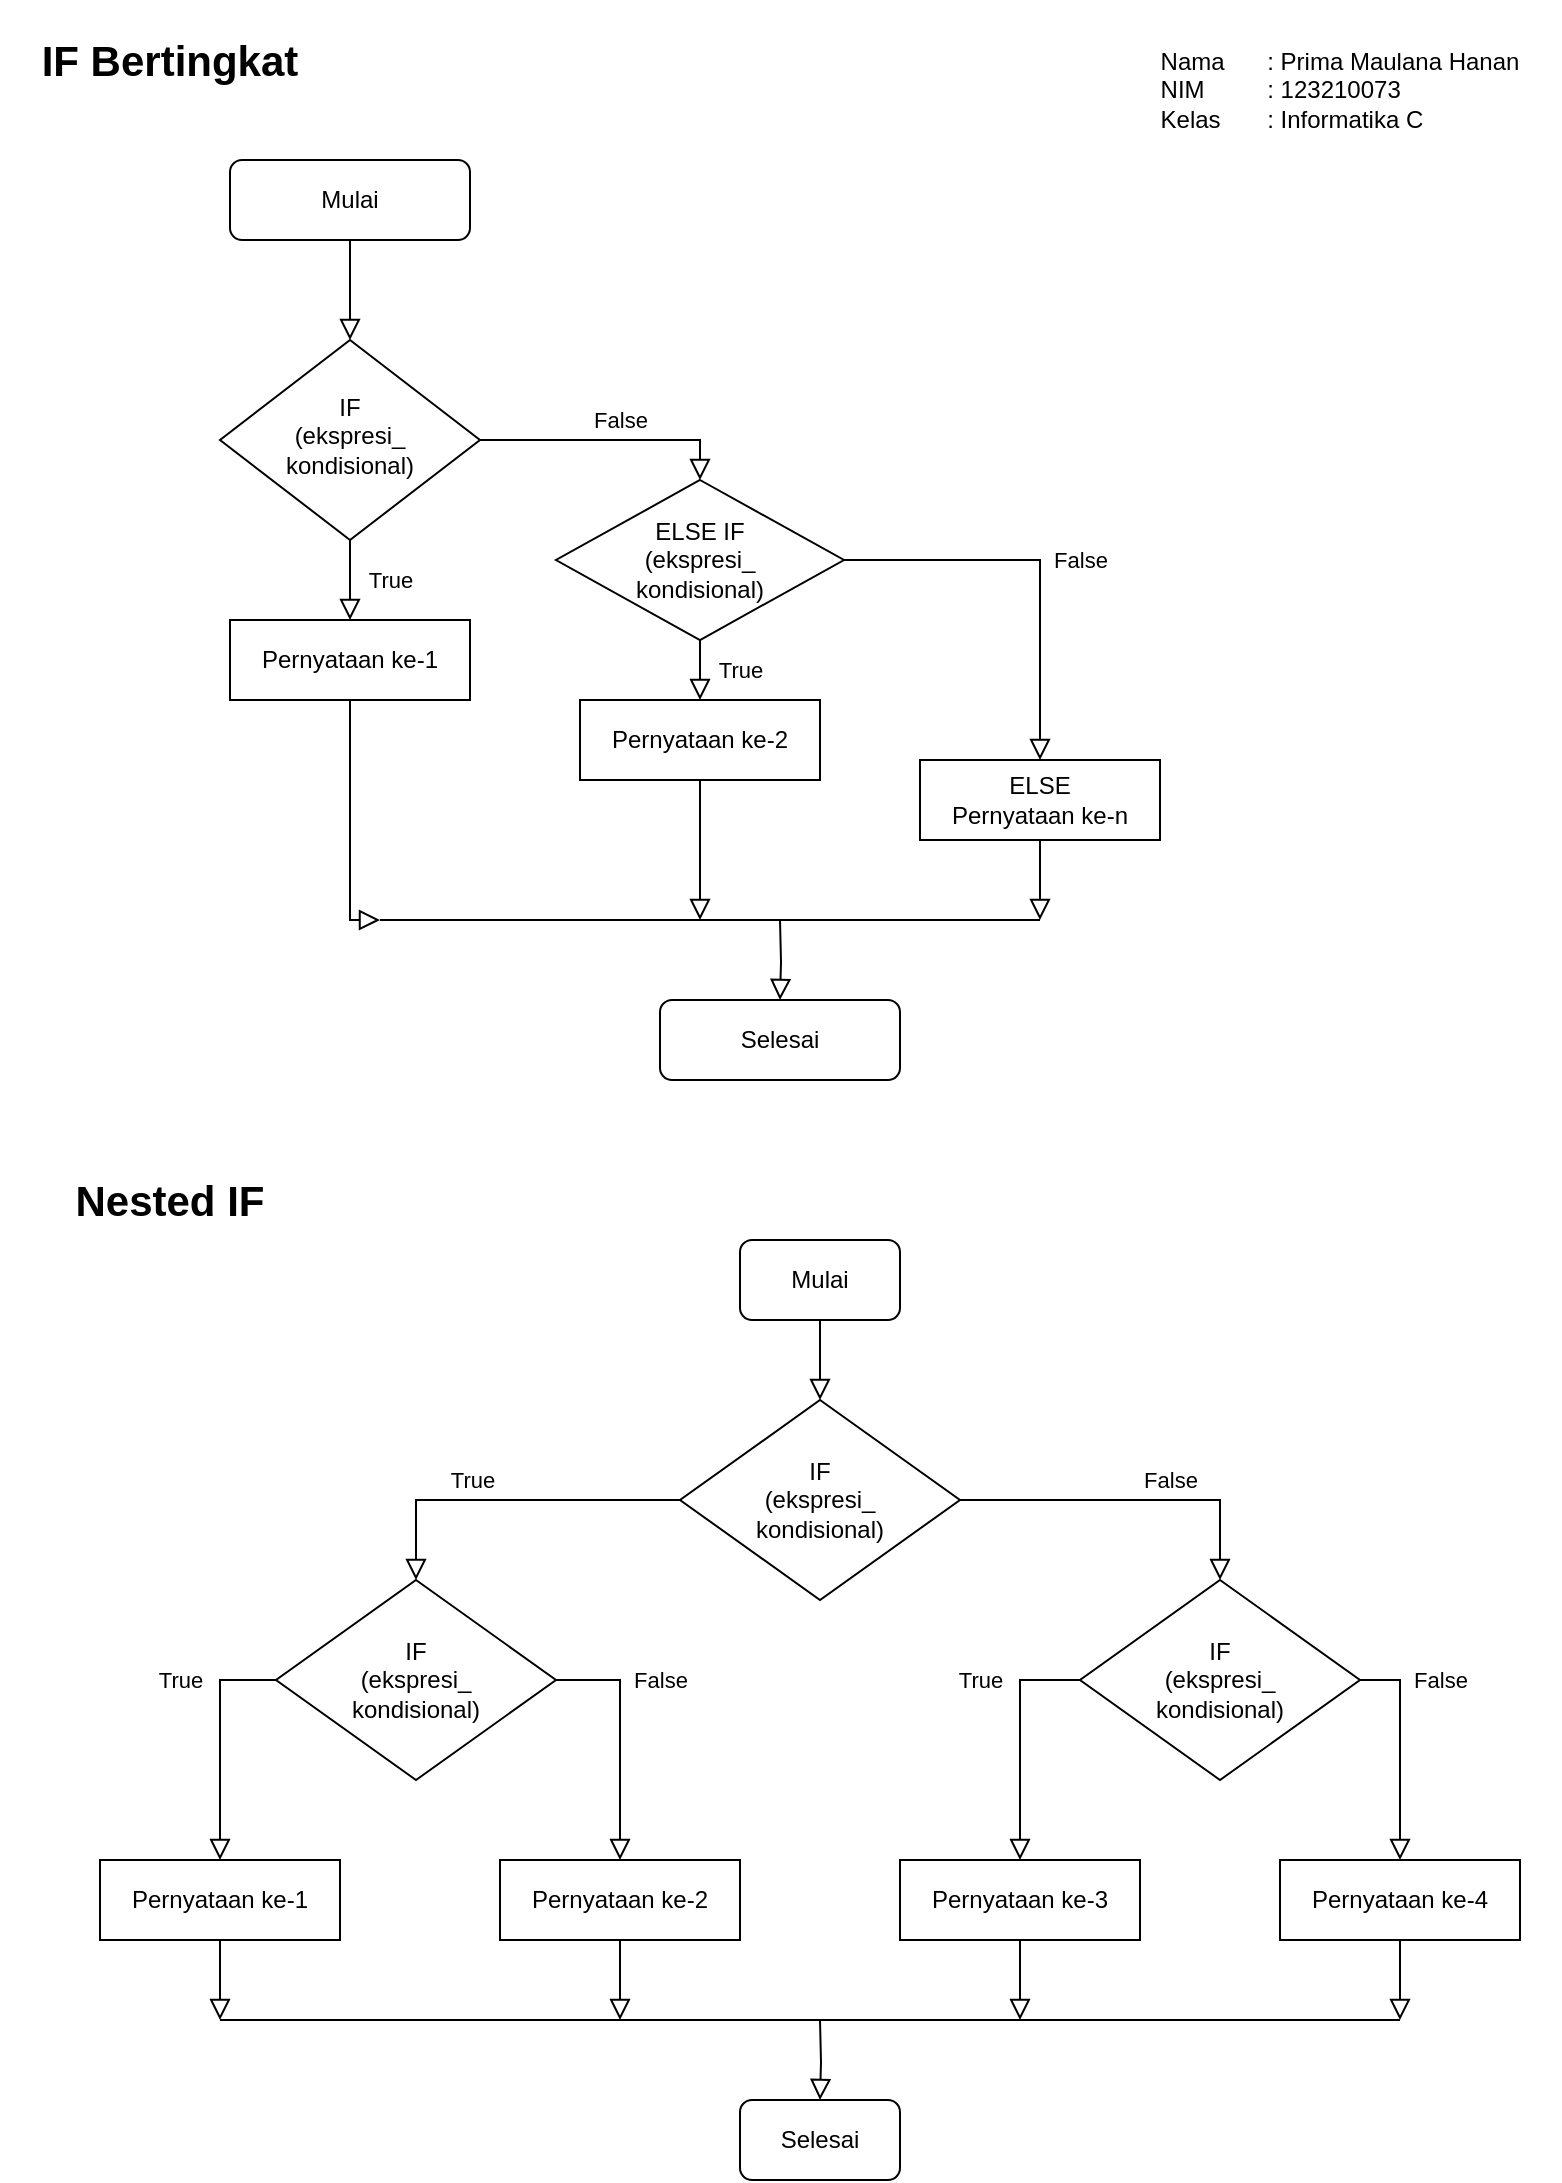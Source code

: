 <mxfile version="15.2.9" type="device"><diagram id="C5RBs43oDa-KdzZeNtuy" name="Page-1"><mxGraphModel dx="898" dy="1138" grid="1" gridSize="10" guides="1" tooltips="1" connect="1" arrows="1" fold="1" page="1" pageScale="1" pageWidth="827" pageHeight="1169" math="0" shadow="0"><root><mxCell id="WIyWlLk6GJQsqaUBKTNV-0"/><mxCell id="WIyWlLk6GJQsqaUBKTNV-1" parent="WIyWlLk6GJQsqaUBKTNV-0"/><mxCell id="WIyWlLk6GJQsqaUBKTNV-2" value="" style="rounded=0;html=1;jettySize=auto;orthogonalLoop=1;fontSize=11;endArrow=block;endFill=0;endSize=8;strokeWidth=1;shadow=0;labelBackgroundColor=none;edgeStyle=orthogonalEdgeStyle;" parent="WIyWlLk6GJQsqaUBKTNV-1" source="WIyWlLk6GJQsqaUBKTNV-3" target="WIyWlLk6GJQsqaUBKTNV-6" edge="1"><mxGeometry relative="1" as="geometry"/></mxCell><mxCell id="WIyWlLk6GJQsqaUBKTNV-3" value="Mulai" style="rounded=1;whiteSpace=wrap;html=1;fontSize=12;glass=0;strokeWidth=1;shadow=0;" parent="WIyWlLk6GJQsqaUBKTNV-1" vertex="1"><mxGeometry x="145" y="80" width="120" height="40" as="geometry"/></mxCell><mxCell id="WIyWlLk6GJQsqaUBKTNV-4" value="True" style="rounded=0;html=1;jettySize=auto;orthogonalLoop=1;fontSize=11;endArrow=block;endFill=0;endSize=8;strokeWidth=1;shadow=0;labelBackgroundColor=none;edgeStyle=orthogonalEdgeStyle;entryX=0.5;entryY=0;entryDx=0;entryDy=0;" parent="WIyWlLk6GJQsqaUBKTNV-1" source="WIyWlLk6GJQsqaUBKTNV-6" target="WIyWlLk6GJQsqaUBKTNV-12" edge="1"><mxGeometry y="20" relative="1" as="geometry"><mxPoint as="offset"/><mxPoint x="220" y="290" as="targetPoint"/></mxGeometry></mxCell><mxCell id="WIyWlLk6GJQsqaUBKTNV-6" value="IF&lt;br&gt;(ekspresi_&lt;br&gt;kondisional)" style="rhombus;whiteSpace=wrap;html=1;shadow=0;fontFamily=Helvetica;fontSize=12;align=center;strokeWidth=1;spacing=6;spacingTop=-4;" parent="WIyWlLk6GJQsqaUBKTNV-1" vertex="1"><mxGeometry x="140" y="170" width="130" height="100" as="geometry"/></mxCell><mxCell id="WIyWlLk6GJQsqaUBKTNV-7" value="Pernyataan ke-2" style="rounded=0;whiteSpace=wrap;html=1;fontSize=12;glass=0;strokeWidth=1;shadow=0;" parent="WIyWlLk6GJQsqaUBKTNV-1" vertex="1"><mxGeometry x="320" y="350" width="120" height="40" as="geometry"/></mxCell><mxCell id="WIyWlLk6GJQsqaUBKTNV-12" value="Pernyataan ke-1" style="rounded=0;whiteSpace=wrap;html=1;fontSize=12;glass=0;strokeWidth=1;shadow=0;" parent="WIyWlLk6GJQsqaUBKTNV-1" vertex="1"><mxGeometry x="145" y="310" width="120" height="40" as="geometry"/></mxCell><mxCell id="3ybW53OJG0qNovbhnrBF-1" value="ELSE IF&lt;br&gt;(ekspresi_&lt;br&gt;kondisional)" style="rhombus;whiteSpace=wrap;html=1;rounded=0;" vertex="1" parent="WIyWlLk6GJQsqaUBKTNV-1"><mxGeometry x="308" y="240" width="144" height="80" as="geometry"/></mxCell><mxCell id="3ybW53OJG0qNovbhnrBF-4" value="False" style="edgeStyle=orthogonalEdgeStyle;rounded=0;html=1;jettySize=auto;orthogonalLoop=1;fontSize=11;endArrow=block;endFill=0;endSize=8;strokeWidth=1;shadow=0;labelBackgroundColor=none;entryX=0.5;entryY=0;entryDx=0;entryDy=0;exitX=1;exitY=0.5;exitDx=0;exitDy=0;" edge="1" parent="WIyWlLk6GJQsqaUBKTNV-1" source="WIyWlLk6GJQsqaUBKTNV-6" target="3ybW53OJG0qNovbhnrBF-1"><mxGeometry x="0.077" y="10" relative="1" as="geometry"><mxPoint as="offset"/><mxPoint x="270" y="210" as="sourcePoint"/><mxPoint x="310" y="270" as="targetPoint"/></mxGeometry></mxCell><mxCell id="3ybW53OJG0qNovbhnrBF-8" value="True" style="rounded=0;html=1;jettySize=auto;orthogonalLoop=1;fontSize=11;endArrow=block;endFill=0;endSize=8;strokeWidth=1;shadow=0;labelBackgroundColor=none;edgeStyle=orthogonalEdgeStyle;entryX=0.5;entryY=0;entryDx=0;entryDy=0;exitX=0.5;exitY=1;exitDx=0;exitDy=0;" edge="1" parent="WIyWlLk6GJQsqaUBKTNV-1" source="3ybW53OJG0qNovbhnrBF-1" target="WIyWlLk6GJQsqaUBKTNV-7"><mxGeometry y="20" relative="1" as="geometry"><mxPoint as="offset"/><mxPoint x="380" y="300" as="sourcePoint"/><mxPoint x="230" y="300" as="targetPoint"/></mxGeometry></mxCell><mxCell id="3ybW53OJG0qNovbhnrBF-9" value="ELSE&lt;br&gt;Pernyataan ke-n" style="rounded=0;whiteSpace=wrap;html=1;fontSize=12;glass=0;strokeWidth=1;shadow=0;" vertex="1" parent="WIyWlLk6GJQsqaUBKTNV-1"><mxGeometry x="490" y="380" width="120" height="40" as="geometry"/></mxCell><mxCell id="3ybW53OJG0qNovbhnrBF-10" value="False" style="edgeStyle=orthogonalEdgeStyle;rounded=0;html=1;jettySize=auto;orthogonalLoop=1;fontSize=11;endArrow=block;endFill=0;endSize=8;strokeWidth=1;shadow=0;labelBackgroundColor=none;entryX=0.5;entryY=0;entryDx=0;entryDy=0;exitX=1;exitY=0.5;exitDx=0;exitDy=0;" edge="1" parent="WIyWlLk6GJQsqaUBKTNV-1" source="3ybW53OJG0qNovbhnrBF-1" target="3ybW53OJG0qNovbhnrBF-9"><mxGeometry x="-0.01" y="20" relative="1" as="geometry"><mxPoint as="offset"/><mxPoint x="280" y="220" as="sourcePoint"/><mxPoint x="390" y="240" as="targetPoint"/></mxGeometry></mxCell><mxCell id="3ybW53OJG0qNovbhnrBF-11" value="" style="rounded=0;html=1;jettySize=auto;orthogonalLoop=1;fontSize=11;endArrow=block;endFill=0;endSize=8;strokeWidth=1;shadow=0;labelBackgroundColor=none;edgeStyle=orthogonalEdgeStyle;exitX=0.5;exitY=1;exitDx=0;exitDy=0;" edge="1" parent="WIyWlLk6GJQsqaUBKTNV-1" source="WIyWlLk6GJQsqaUBKTNV-12"><mxGeometry y="20" relative="1" as="geometry"><mxPoint as="offset"/><mxPoint x="230" y="260" as="sourcePoint"/><mxPoint x="220" y="460" as="targetPoint"/><Array as="points"><mxPoint x="205" y="460"/></Array></mxGeometry></mxCell><mxCell id="3ybW53OJG0qNovbhnrBF-12" value="" style="rounded=0;html=1;jettySize=auto;orthogonalLoop=1;fontSize=11;endArrow=block;endFill=0;endSize=8;strokeWidth=1;shadow=0;labelBackgroundColor=none;edgeStyle=orthogonalEdgeStyle;exitX=0.5;exitY=1;exitDx=0;exitDy=0;" edge="1" parent="WIyWlLk6GJQsqaUBKTNV-1" source="WIyWlLk6GJQsqaUBKTNV-7"><mxGeometry y="20" relative="1" as="geometry"><mxPoint as="offset"/><mxPoint x="360" y="400" as="sourcePoint"/><mxPoint x="380" y="460" as="targetPoint"/></mxGeometry></mxCell><mxCell id="3ybW53OJG0qNovbhnrBF-13" value="" style="rounded=0;html=1;jettySize=auto;orthogonalLoop=1;fontSize=11;endArrow=block;endFill=0;endSize=8;strokeWidth=1;shadow=0;labelBackgroundColor=none;edgeStyle=orthogonalEdgeStyle;exitX=0.5;exitY=1;exitDx=0;exitDy=0;" edge="1" parent="WIyWlLk6GJQsqaUBKTNV-1" source="3ybW53OJG0qNovbhnrBF-9"><mxGeometry y="20" relative="1" as="geometry"><mxPoint as="offset"/><mxPoint x="250" y="280" as="sourcePoint"/><mxPoint x="550" y="460" as="targetPoint"/></mxGeometry></mxCell><mxCell id="3ybW53OJG0qNovbhnrBF-15" value="" style="endArrow=none;html=1;" edge="1" parent="WIyWlLk6GJQsqaUBKTNV-1"><mxGeometry width="50" height="50" relative="1" as="geometry"><mxPoint x="220" y="460" as="sourcePoint"/><mxPoint x="550" y="460" as="targetPoint"/></mxGeometry></mxCell><mxCell id="3ybW53OJG0qNovbhnrBF-18" value="" style="rounded=0;html=1;jettySize=auto;orthogonalLoop=1;fontSize=11;endArrow=block;endFill=0;endSize=8;strokeWidth=1;shadow=0;labelBackgroundColor=none;edgeStyle=orthogonalEdgeStyle;entryX=0.5;entryY=0;entryDx=0;entryDy=0;" edge="1" parent="WIyWlLk6GJQsqaUBKTNV-1" target="3ybW53OJG0qNovbhnrBF-20"><mxGeometry y="20" relative="1" as="geometry"><mxPoint as="offset"/><mxPoint x="420" y="460" as="sourcePoint"/><mxPoint x="410" y="500" as="targetPoint"/></mxGeometry></mxCell><mxCell id="3ybW53OJG0qNovbhnrBF-20" value="Selesai" style="rounded=1;whiteSpace=wrap;html=1;fontSize=12;glass=0;strokeWidth=1;shadow=0;" vertex="1" parent="WIyWlLk6GJQsqaUBKTNV-1"><mxGeometry x="360" y="500" width="120" height="40" as="geometry"/></mxCell><mxCell id="3ybW53OJG0qNovbhnrBF-21" value="&lt;b&gt;&lt;font style=&quot;font-size: 21px&quot;&gt;Nested IF&lt;/font&gt;&lt;/b&gt;" style="text;html=1;strokeColor=none;fillColor=none;align=center;verticalAlign=middle;whiteSpace=wrap;rounded=0;" vertex="1" parent="WIyWlLk6GJQsqaUBKTNV-1"><mxGeometry x="30" y="570" width="170" height="60" as="geometry"/></mxCell><mxCell id="3ybW53OJG0qNovbhnrBF-22" value="&lt;b&gt;&lt;font style=&quot;font-size: 21px&quot;&gt;IF Bertingkat&lt;/font&gt;&lt;/b&gt;" style="text;html=1;strokeColor=none;fillColor=none;align=center;verticalAlign=middle;whiteSpace=wrap;rounded=0;" vertex="1" parent="WIyWlLk6GJQsqaUBKTNV-1"><mxGeometry x="30" width="170" height="60" as="geometry"/></mxCell><mxCell id="3ybW53OJG0qNovbhnrBF-23" value="Mulai" style="rounded=1;whiteSpace=wrap;html=1;align=center;verticalAlign=middle;" vertex="1" parent="WIyWlLk6GJQsqaUBKTNV-1"><mxGeometry x="400" y="620" width="80" height="40" as="geometry"/></mxCell><mxCell id="3ybW53OJG0qNovbhnrBF-24" value="IF&lt;br&gt;(ekspresi_&lt;br&gt;kondisional)" style="rhombus;whiteSpace=wrap;html=1;rounded=0;" vertex="1" parent="WIyWlLk6GJQsqaUBKTNV-1"><mxGeometry x="370" y="700" width="140" height="100" as="geometry"/></mxCell><mxCell id="3ybW53OJG0qNovbhnrBF-25" value="IF&lt;br&gt;(ekspresi_&lt;br&gt;kondisional)" style="rhombus;whiteSpace=wrap;html=1;rounded=0;" vertex="1" parent="WIyWlLk6GJQsqaUBKTNV-1"><mxGeometry x="168" y="790" width="140" height="100" as="geometry"/></mxCell><mxCell id="3ybW53OJG0qNovbhnrBF-26" value="IF&lt;br&gt;(ekspresi_&lt;br&gt;kondisional)" style="rhombus;whiteSpace=wrap;html=1;rounded=0;" vertex="1" parent="WIyWlLk6GJQsqaUBKTNV-1"><mxGeometry x="570" y="790" width="140" height="100" as="geometry"/></mxCell><mxCell id="3ybW53OJG0qNovbhnrBF-30" value="True" style="rounded=0;html=1;jettySize=auto;orthogonalLoop=1;fontSize=11;endArrow=block;endFill=0;endSize=8;strokeWidth=1;shadow=0;labelBackgroundColor=none;edgeStyle=orthogonalEdgeStyle;entryX=0.5;entryY=0;entryDx=0;entryDy=0;exitX=0;exitY=0.5;exitDx=0;exitDy=0;" edge="1" parent="WIyWlLk6GJQsqaUBKTNV-1" source="3ybW53OJG0qNovbhnrBF-24" target="3ybW53OJG0qNovbhnrBF-25"><mxGeometry x="0.212" y="-10" relative="1" as="geometry"><mxPoint as="offset"/><mxPoint x="237.5" y="690" as="sourcePoint"/><mxPoint x="237.5" y="730" as="targetPoint"/></mxGeometry></mxCell><mxCell id="3ybW53OJG0qNovbhnrBF-32" value="Pernyataan ke-1" style="rounded=0;whiteSpace=wrap;html=1;fontSize=12;glass=0;strokeWidth=1;shadow=0;" vertex="1" parent="WIyWlLk6GJQsqaUBKTNV-1"><mxGeometry x="80" y="930" width="120" height="40" as="geometry"/></mxCell><mxCell id="3ybW53OJG0qNovbhnrBF-33" value="True" style="rounded=0;html=1;jettySize=auto;orthogonalLoop=1;fontSize=11;endArrow=block;endFill=0;endSize=8;strokeWidth=1;shadow=0;labelBackgroundColor=none;edgeStyle=orthogonalEdgeStyle;entryX=0.5;entryY=0;entryDx=0;entryDy=0;exitX=0;exitY=0.5;exitDx=0;exitDy=0;" edge="1" parent="WIyWlLk6GJQsqaUBKTNV-1" source="3ybW53OJG0qNovbhnrBF-25" target="3ybW53OJG0qNovbhnrBF-32"><mxGeometry x="-0.525" y="-20" relative="1" as="geometry"><mxPoint as="offset"/><mxPoint x="340" y="760" as="sourcePoint"/><mxPoint x="248" y="800" as="targetPoint"/></mxGeometry></mxCell><mxCell id="3ybW53OJG0qNovbhnrBF-34" value="Pernyataan ke-2" style="rounded=0;whiteSpace=wrap;html=1;fontSize=12;glass=0;strokeWidth=1;shadow=0;" vertex="1" parent="WIyWlLk6GJQsqaUBKTNV-1"><mxGeometry x="280" y="930" width="120" height="40" as="geometry"/></mxCell><mxCell id="3ybW53OJG0qNovbhnrBF-35" value="False" style="edgeStyle=orthogonalEdgeStyle;rounded=0;html=1;jettySize=auto;orthogonalLoop=1;fontSize=11;endArrow=block;endFill=0;endSize=8;strokeWidth=1;shadow=0;labelBackgroundColor=none;entryX=0.5;entryY=0;entryDx=0;entryDy=0;exitX=1;exitY=0.5;exitDx=0;exitDy=0;" edge="1" parent="WIyWlLk6GJQsqaUBKTNV-1" source="3ybW53OJG0qNovbhnrBF-25" target="3ybW53OJG0qNovbhnrBF-34"><mxGeometry x="-0.475" y="20" relative="1" as="geometry"><mxPoint as="offset"/><mxPoint x="330" y="840" as="sourcePoint"/><mxPoint x="440" y="860" as="targetPoint"/></mxGeometry></mxCell><mxCell id="3ybW53OJG0qNovbhnrBF-36" value="False" style="edgeStyle=orthogonalEdgeStyle;rounded=0;html=1;jettySize=auto;orthogonalLoop=1;fontSize=11;endArrow=block;endFill=0;endSize=8;strokeWidth=1;shadow=0;labelBackgroundColor=none;entryX=0.5;entryY=0;entryDx=0;entryDy=0;exitX=1;exitY=0.5;exitDx=0;exitDy=0;" edge="1" parent="WIyWlLk6GJQsqaUBKTNV-1" source="3ybW53OJG0qNovbhnrBF-24" target="3ybW53OJG0qNovbhnrBF-26"><mxGeometry x="0.231" y="10" relative="1" as="geometry"><mxPoint as="offset"/><mxPoint x="534" y="690" as="sourcePoint"/><mxPoint x="566" y="780" as="targetPoint"/></mxGeometry></mxCell><mxCell id="3ybW53OJG0qNovbhnrBF-37" value="Pernyataan ke-3" style="rounded=0;whiteSpace=wrap;html=1;fontSize=12;glass=0;strokeWidth=1;shadow=0;" vertex="1" parent="WIyWlLk6GJQsqaUBKTNV-1"><mxGeometry x="480" y="930" width="120" height="40" as="geometry"/></mxCell><mxCell id="3ybW53OJG0qNovbhnrBF-38" value="Pernyataan ke-4" style="rounded=0;whiteSpace=wrap;html=1;fontSize=12;glass=0;strokeWidth=1;shadow=0;" vertex="1" parent="WIyWlLk6GJQsqaUBKTNV-1"><mxGeometry x="670" y="930" width="120" height="40" as="geometry"/></mxCell><mxCell id="3ybW53OJG0qNovbhnrBF-39" value="True" style="rounded=0;html=1;jettySize=auto;orthogonalLoop=1;fontSize=11;endArrow=block;endFill=0;endSize=8;strokeWidth=1;shadow=0;labelBackgroundColor=none;edgeStyle=orthogonalEdgeStyle;entryX=0.5;entryY=0;entryDx=0;entryDy=0;exitX=0;exitY=0.5;exitDx=0;exitDy=0;" edge="1" parent="WIyWlLk6GJQsqaUBKTNV-1" source="3ybW53OJG0qNovbhnrBF-26" target="3ybW53OJG0qNovbhnrBF-37"><mxGeometry x="-0.5" y="-20" relative="1" as="geometry"><mxPoint as="offset"/><mxPoint x="518" y="820" as="sourcePoint"/><mxPoint x="490" y="910" as="targetPoint"/></mxGeometry></mxCell><mxCell id="3ybW53OJG0qNovbhnrBF-40" value="False" style="edgeStyle=orthogonalEdgeStyle;rounded=0;html=1;jettySize=auto;orthogonalLoop=1;fontSize=11;endArrow=block;endFill=0;endSize=8;strokeWidth=1;shadow=0;labelBackgroundColor=none;entryX=0.5;entryY=0;entryDx=0;entryDy=0;exitX=1;exitY=0.5;exitDx=0;exitDy=0;" edge="1" parent="WIyWlLk6GJQsqaUBKTNV-1" source="3ybW53OJG0qNovbhnrBF-26" target="3ybW53OJG0qNovbhnrBF-38"><mxGeometry x="-0.636" y="20" relative="1" as="geometry"><mxPoint as="offset"/><mxPoint x="758" y="810" as="sourcePoint"/><mxPoint x="790" y="900" as="targetPoint"/></mxGeometry></mxCell><mxCell id="3ybW53OJG0qNovbhnrBF-41" value="" style="rounded=0;html=1;jettySize=auto;orthogonalLoop=1;fontSize=11;endArrow=block;endFill=0;endSize=8;strokeWidth=1;shadow=0;labelBackgroundColor=none;edgeStyle=orthogonalEdgeStyle;exitX=0.5;exitY=1;exitDx=0;exitDy=0;" edge="1" parent="WIyWlLk6GJQsqaUBKTNV-1" source="3ybW53OJG0qNovbhnrBF-32"><mxGeometry y="20" relative="1" as="geometry"><mxPoint as="offset"/><mxPoint x="140" y="980" as="sourcePoint"/><mxPoint x="140" y="1010" as="targetPoint"/></mxGeometry></mxCell><mxCell id="3ybW53OJG0qNovbhnrBF-42" value="" style="endArrow=none;html=1;" edge="1" parent="WIyWlLk6GJQsqaUBKTNV-1"><mxGeometry width="50" height="50" relative="1" as="geometry"><mxPoint x="140" y="1010" as="sourcePoint"/><mxPoint x="730" y="1010" as="targetPoint"/></mxGeometry></mxCell><mxCell id="3ybW53OJG0qNovbhnrBF-43" value="" style="rounded=0;html=1;jettySize=auto;orthogonalLoop=1;fontSize=11;endArrow=block;endFill=0;endSize=8;strokeWidth=1;shadow=0;labelBackgroundColor=none;edgeStyle=orthogonalEdgeStyle;exitX=0.5;exitY=1;exitDx=0;exitDy=0;" edge="1" parent="WIyWlLk6GJQsqaUBKTNV-1" source="3ybW53OJG0qNovbhnrBF-34"><mxGeometry y="20" relative="1" as="geometry"><mxPoint as="offset"/><mxPoint x="150" y="980" as="sourcePoint"/><mxPoint x="340" y="1010" as="targetPoint"/></mxGeometry></mxCell><mxCell id="3ybW53OJG0qNovbhnrBF-44" value="" style="rounded=0;html=1;jettySize=auto;orthogonalLoop=1;fontSize=11;endArrow=block;endFill=0;endSize=8;strokeWidth=1;shadow=0;labelBackgroundColor=none;edgeStyle=orthogonalEdgeStyle;exitX=0.5;exitY=1;exitDx=0;exitDy=0;" edge="1" parent="WIyWlLk6GJQsqaUBKTNV-1" source="3ybW53OJG0qNovbhnrBF-37"><mxGeometry y="20" relative="1" as="geometry"><mxPoint as="offset"/><mxPoint x="160" y="990" as="sourcePoint"/><mxPoint x="540" y="1010" as="targetPoint"/></mxGeometry></mxCell><mxCell id="3ybW53OJG0qNovbhnrBF-45" value="" style="rounded=0;html=1;jettySize=auto;orthogonalLoop=1;fontSize=11;endArrow=block;endFill=0;endSize=8;strokeWidth=1;shadow=0;labelBackgroundColor=none;edgeStyle=orthogonalEdgeStyle;exitX=0.5;exitY=1;exitDx=0;exitDy=0;" edge="1" parent="WIyWlLk6GJQsqaUBKTNV-1" source="3ybW53OJG0qNovbhnrBF-38"><mxGeometry y="20" relative="1" as="geometry"><mxPoint as="offset"/><mxPoint x="170" y="1000" as="sourcePoint"/><mxPoint x="730" y="1010" as="targetPoint"/></mxGeometry></mxCell><mxCell id="3ybW53OJG0qNovbhnrBF-46" value="" style="rounded=0;html=1;jettySize=auto;orthogonalLoop=1;fontSize=11;endArrow=block;endFill=0;endSize=8;strokeWidth=1;shadow=0;labelBackgroundColor=none;edgeStyle=orthogonalEdgeStyle;entryX=0.5;entryY=0;entryDx=0;entryDy=0;" edge="1" parent="WIyWlLk6GJQsqaUBKTNV-1" target="3ybW53OJG0qNovbhnrBF-47"><mxGeometry y="20" relative="1" as="geometry"><mxPoint as="offset"/><mxPoint x="440" y="1010" as="sourcePoint"/><mxPoint x="440" y="1050" as="targetPoint"/></mxGeometry></mxCell><mxCell id="3ybW53OJG0qNovbhnrBF-47" value="Selesai" style="rounded=1;whiteSpace=wrap;html=1;align=center;verticalAlign=middle;" vertex="1" parent="WIyWlLk6GJQsqaUBKTNV-1"><mxGeometry x="400" y="1050" width="80" height="40" as="geometry"/></mxCell><mxCell id="3ybW53OJG0qNovbhnrBF-48" value="" style="rounded=0;html=1;jettySize=auto;orthogonalLoop=1;fontSize=11;endArrow=block;endFill=0;endSize=8;strokeWidth=1;shadow=0;labelBackgroundColor=none;edgeStyle=orthogonalEdgeStyle;entryX=0.5;entryY=0;entryDx=0;entryDy=0;exitX=0.5;exitY=1;exitDx=0;exitDy=0;" edge="1" parent="WIyWlLk6GJQsqaUBKTNV-1" source="3ybW53OJG0qNovbhnrBF-23" target="3ybW53OJG0qNovbhnrBF-24"><mxGeometry y="20" relative="1" as="geometry"><mxPoint as="offset"/><mxPoint x="520" y="660" as="sourcePoint"/><mxPoint x="520" y="700" as="targetPoint"/></mxGeometry></mxCell><mxCell id="FeE5UsefqLhALI3n9UtB-0" value="&lt;div style=&quot;text-align: left&quot;&gt;&lt;span&gt;Nama &lt;span style=&quot;white-space: pre&quot;&gt;&#9;&lt;/span&gt;: Prima Maulana Hanan&lt;/span&gt;&lt;/div&gt;&lt;div style=&quot;text-align: left&quot;&gt;NIM&lt;span style=&quot;white-space: pre&quot;&gt;&#9;&lt;span style=&quot;white-space: pre&quot;&gt;&#9;&lt;/span&gt;:&lt;/span&gt;&amp;nbsp;123210073&lt;/div&gt;&lt;div style=&quot;text-align: left&quot;&gt;Kelas&lt;span style=&quot;white-space: pre&quot;&gt;&#9;&lt;/span&gt;: Informatika C&lt;/div&gt;" style="text;html=1;strokeColor=none;fillColor=none;align=center;verticalAlign=middle;whiteSpace=wrap;rounded=0;" vertex="1" parent="WIyWlLk6GJQsqaUBKTNV-1"><mxGeometry x="590" y="20" width="220" height="50" as="geometry"/></mxCell></root></mxGraphModel></diagram></mxfile>